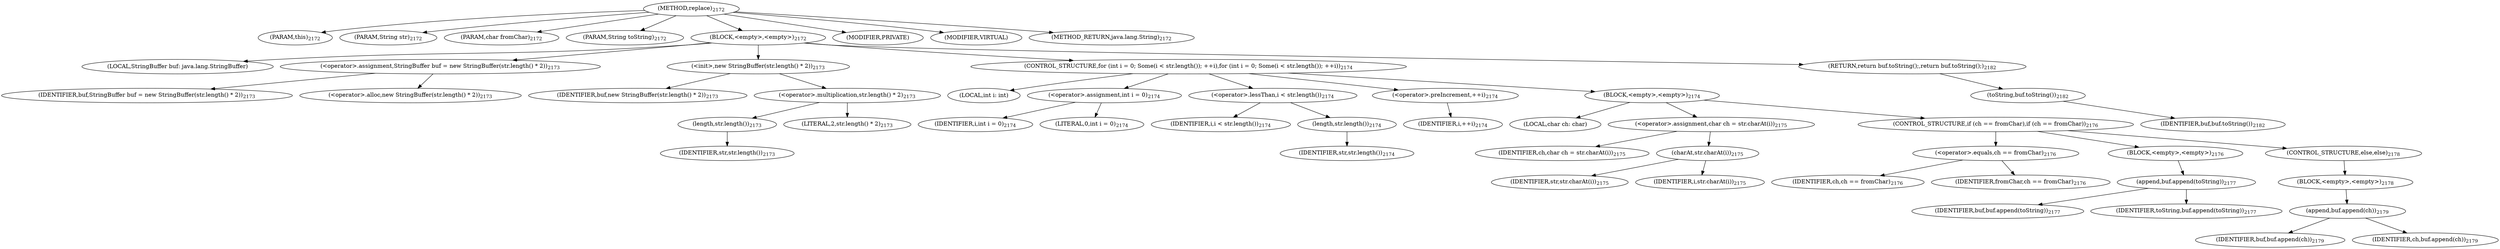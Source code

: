 digraph "replace" {  
"4686" [label = <(METHOD,replace)<SUB>2172</SUB>> ]
"4687" [label = <(PARAM,this)<SUB>2172</SUB>> ]
"4688" [label = <(PARAM,String str)<SUB>2172</SUB>> ]
"4689" [label = <(PARAM,char fromChar)<SUB>2172</SUB>> ]
"4690" [label = <(PARAM,String toString)<SUB>2172</SUB>> ]
"4691" [label = <(BLOCK,&lt;empty&gt;,&lt;empty&gt;)<SUB>2172</SUB>> ]
"399" [label = <(LOCAL,StringBuffer buf: java.lang.StringBuffer)> ]
"4692" [label = <(&lt;operator&gt;.assignment,StringBuffer buf = new StringBuffer(str.length() * 2))<SUB>2173</SUB>> ]
"4693" [label = <(IDENTIFIER,buf,StringBuffer buf = new StringBuffer(str.length() * 2))<SUB>2173</SUB>> ]
"4694" [label = <(&lt;operator&gt;.alloc,new StringBuffer(str.length() * 2))<SUB>2173</SUB>> ]
"4695" [label = <(&lt;init&gt;,new StringBuffer(str.length() * 2))<SUB>2173</SUB>> ]
"398" [label = <(IDENTIFIER,buf,new StringBuffer(str.length() * 2))<SUB>2173</SUB>> ]
"4696" [label = <(&lt;operator&gt;.multiplication,str.length() * 2)<SUB>2173</SUB>> ]
"4697" [label = <(length,str.length())<SUB>2173</SUB>> ]
"4698" [label = <(IDENTIFIER,str,str.length())<SUB>2173</SUB>> ]
"4699" [label = <(LITERAL,2,str.length() * 2)<SUB>2173</SUB>> ]
"4700" [label = <(CONTROL_STRUCTURE,for (int i = 0; Some(i &lt; str.length()); ++i),for (int i = 0; Some(i &lt; str.length()); ++i))<SUB>2174</SUB>> ]
"4701" [label = <(LOCAL,int i: int)> ]
"4702" [label = <(&lt;operator&gt;.assignment,int i = 0)<SUB>2174</SUB>> ]
"4703" [label = <(IDENTIFIER,i,int i = 0)<SUB>2174</SUB>> ]
"4704" [label = <(LITERAL,0,int i = 0)<SUB>2174</SUB>> ]
"4705" [label = <(&lt;operator&gt;.lessThan,i &lt; str.length())<SUB>2174</SUB>> ]
"4706" [label = <(IDENTIFIER,i,i &lt; str.length())<SUB>2174</SUB>> ]
"4707" [label = <(length,str.length())<SUB>2174</SUB>> ]
"4708" [label = <(IDENTIFIER,str,str.length())<SUB>2174</SUB>> ]
"4709" [label = <(&lt;operator&gt;.preIncrement,++i)<SUB>2174</SUB>> ]
"4710" [label = <(IDENTIFIER,i,++i)<SUB>2174</SUB>> ]
"4711" [label = <(BLOCK,&lt;empty&gt;,&lt;empty&gt;)<SUB>2174</SUB>> ]
"4712" [label = <(LOCAL,char ch: char)> ]
"4713" [label = <(&lt;operator&gt;.assignment,char ch = str.charAt(i))<SUB>2175</SUB>> ]
"4714" [label = <(IDENTIFIER,ch,char ch = str.charAt(i))<SUB>2175</SUB>> ]
"4715" [label = <(charAt,str.charAt(i))<SUB>2175</SUB>> ]
"4716" [label = <(IDENTIFIER,str,str.charAt(i))<SUB>2175</SUB>> ]
"4717" [label = <(IDENTIFIER,i,str.charAt(i))<SUB>2175</SUB>> ]
"4718" [label = <(CONTROL_STRUCTURE,if (ch == fromChar),if (ch == fromChar))<SUB>2176</SUB>> ]
"4719" [label = <(&lt;operator&gt;.equals,ch == fromChar)<SUB>2176</SUB>> ]
"4720" [label = <(IDENTIFIER,ch,ch == fromChar)<SUB>2176</SUB>> ]
"4721" [label = <(IDENTIFIER,fromChar,ch == fromChar)<SUB>2176</SUB>> ]
"4722" [label = <(BLOCK,&lt;empty&gt;,&lt;empty&gt;)<SUB>2176</SUB>> ]
"4723" [label = <(append,buf.append(toString))<SUB>2177</SUB>> ]
"4724" [label = <(IDENTIFIER,buf,buf.append(toString))<SUB>2177</SUB>> ]
"4725" [label = <(IDENTIFIER,toString,buf.append(toString))<SUB>2177</SUB>> ]
"4726" [label = <(CONTROL_STRUCTURE,else,else)<SUB>2178</SUB>> ]
"4727" [label = <(BLOCK,&lt;empty&gt;,&lt;empty&gt;)<SUB>2178</SUB>> ]
"4728" [label = <(append,buf.append(ch))<SUB>2179</SUB>> ]
"4729" [label = <(IDENTIFIER,buf,buf.append(ch))<SUB>2179</SUB>> ]
"4730" [label = <(IDENTIFIER,ch,buf.append(ch))<SUB>2179</SUB>> ]
"4731" [label = <(RETURN,return buf.toString();,return buf.toString();)<SUB>2182</SUB>> ]
"4732" [label = <(toString,buf.toString())<SUB>2182</SUB>> ]
"4733" [label = <(IDENTIFIER,buf,buf.toString())<SUB>2182</SUB>> ]
"4734" [label = <(MODIFIER,PRIVATE)> ]
"4735" [label = <(MODIFIER,VIRTUAL)> ]
"4736" [label = <(METHOD_RETURN,java.lang.String)<SUB>2172</SUB>> ]
  "4686" -> "4687" 
  "4686" -> "4688" 
  "4686" -> "4689" 
  "4686" -> "4690" 
  "4686" -> "4691" 
  "4686" -> "4734" 
  "4686" -> "4735" 
  "4686" -> "4736" 
  "4691" -> "399" 
  "4691" -> "4692" 
  "4691" -> "4695" 
  "4691" -> "4700" 
  "4691" -> "4731" 
  "4692" -> "4693" 
  "4692" -> "4694" 
  "4695" -> "398" 
  "4695" -> "4696" 
  "4696" -> "4697" 
  "4696" -> "4699" 
  "4697" -> "4698" 
  "4700" -> "4701" 
  "4700" -> "4702" 
  "4700" -> "4705" 
  "4700" -> "4709" 
  "4700" -> "4711" 
  "4702" -> "4703" 
  "4702" -> "4704" 
  "4705" -> "4706" 
  "4705" -> "4707" 
  "4707" -> "4708" 
  "4709" -> "4710" 
  "4711" -> "4712" 
  "4711" -> "4713" 
  "4711" -> "4718" 
  "4713" -> "4714" 
  "4713" -> "4715" 
  "4715" -> "4716" 
  "4715" -> "4717" 
  "4718" -> "4719" 
  "4718" -> "4722" 
  "4718" -> "4726" 
  "4719" -> "4720" 
  "4719" -> "4721" 
  "4722" -> "4723" 
  "4723" -> "4724" 
  "4723" -> "4725" 
  "4726" -> "4727" 
  "4727" -> "4728" 
  "4728" -> "4729" 
  "4728" -> "4730" 
  "4731" -> "4732" 
  "4732" -> "4733" 
}
